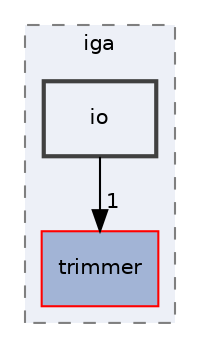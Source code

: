 digraph "io"
{
 // LATEX_PDF_SIZE
  edge [fontname="Helvetica",fontsize="10",labelfontname="Helvetica",labelfontsize="10"];
  node [fontname="Helvetica",fontsize="10",shape=record];
  compound=true
  subgraph clusterdir_d2a3c23294a1b1015b1b8e8721ddded8 {
    graph [ bgcolor="#edf0f7", pencolor="grey50", style="filled,dashed,", label="iga", fontname="Helvetica", fontsize="10", URL="dir_d2a3c23294a1b1015b1b8e8721ddded8.html"]
  dir_7d0c370ab440c4b4f78419bfc8c93eb8 [shape=box, label="trimmer", style="filled,", fillcolor="#a2b4d6", color="red", URL="dir_7d0c370ab440c4b4f78419bfc8c93eb8.html"];
  dir_c3ccff8517fbe337b2b8ad503c3a1590 [shape=box, label="io", style="filled,bold,", fillcolor="#edf0f7", color="grey25", URL="dir_c3ccff8517fbe337b2b8ad503c3a1590.html"];
  }
  dir_c3ccff8517fbe337b2b8ad503c3a1590->dir_7d0c370ab440c4b4f78419bfc8c93eb8 [headlabel="1", labeldistance=1.5 headhref="dir_000013_000020.html"];
}
